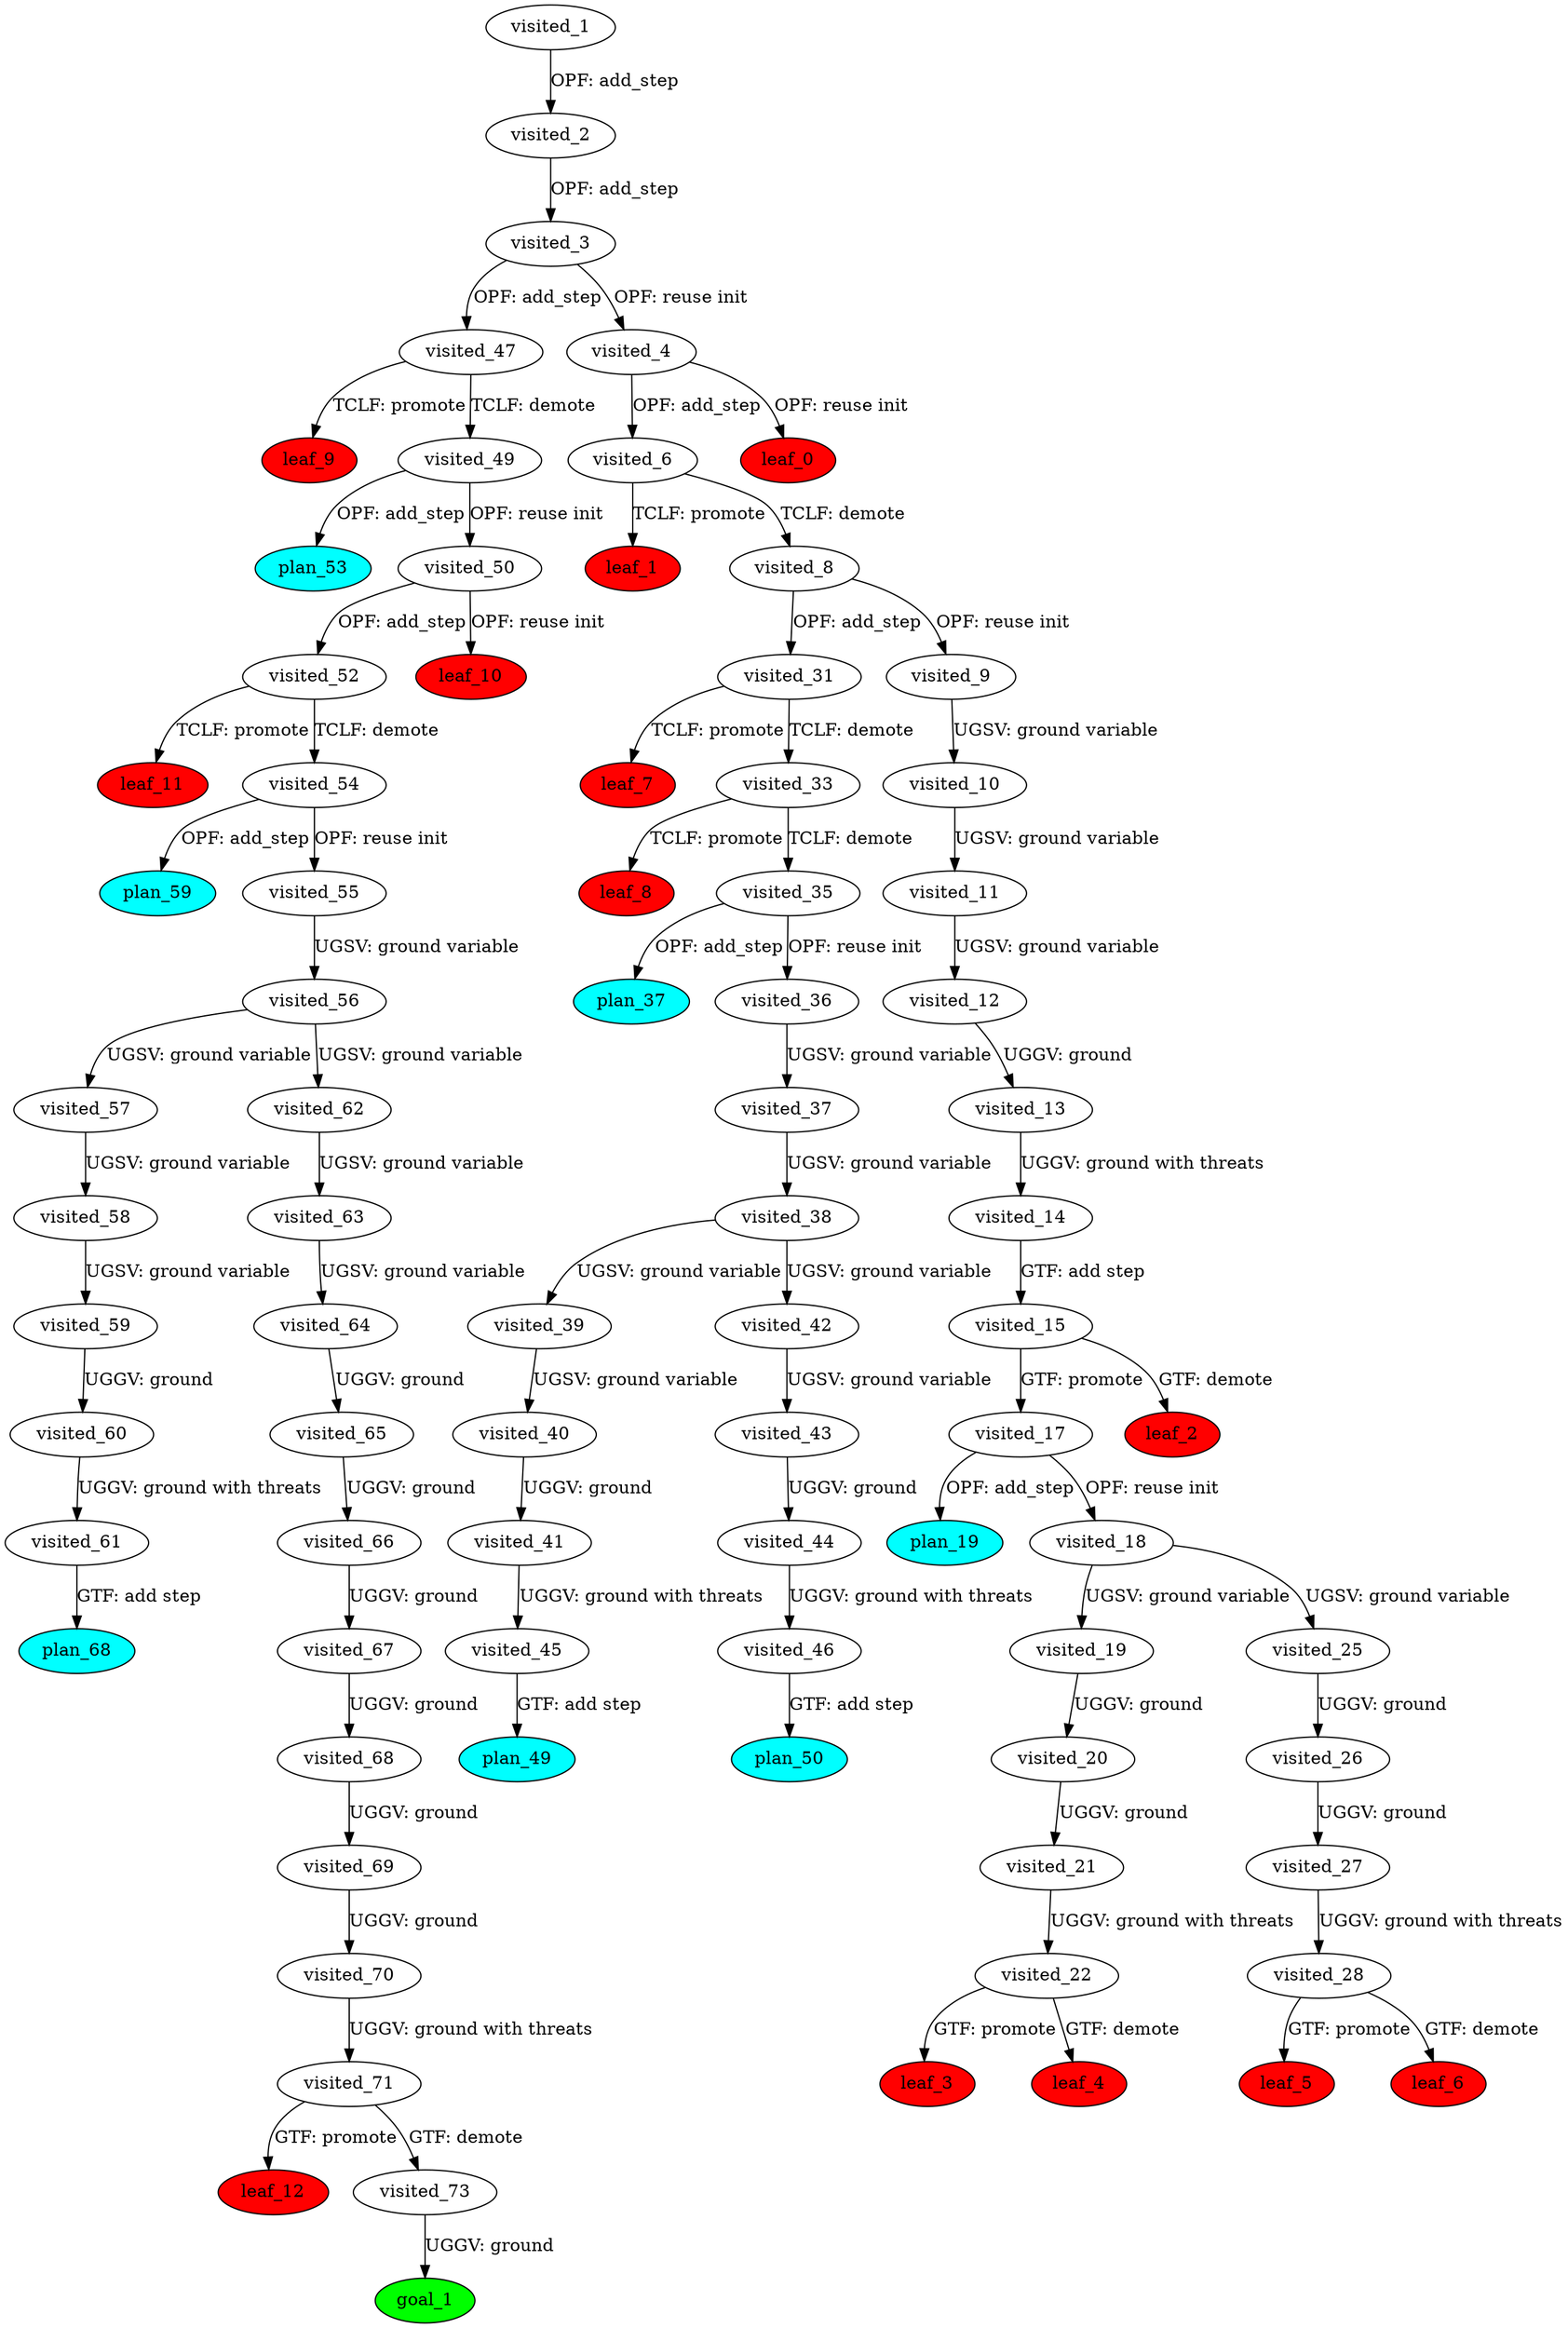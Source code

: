 digraph {
	"750d112e-8164-ceec-64ab-851bf1fac6e7" [label=plan_0 fillcolor=cyan style=filled]
	"750d112e-8164-ceec-64ab-851bf1fac6e7" [label=visited_1 fillcolor=white style=filled]
	"901bcdef-b56f-f8ce-7d66-971e88476c56" [label=plan_1 fillcolor=cyan style=filled]
	"750d112e-8164-ceec-64ab-851bf1fac6e7" -> "901bcdef-b56f-f8ce-7d66-971e88476c56" [label="OPF: add_step"]
	"901bcdef-b56f-f8ce-7d66-971e88476c56" [label=visited_2 fillcolor=white style=filled]
	"86341718-2ba6-adb3-7afe-b1149561c813" [label=plan_2 fillcolor=cyan style=filled]
	"901bcdef-b56f-f8ce-7d66-971e88476c56" -> "86341718-2ba6-adb3-7afe-b1149561c813" [label="OPF: add_step"]
	"86341718-2ba6-adb3-7afe-b1149561c813" [label=visited_3 fillcolor=white style=filled]
	"8f964685-3514-5890-84c8-6c4623595fa4" [label=plan_3 fillcolor=cyan style=filled]
	"86341718-2ba6-adb3-7afe-b1149561c813" -> "8f964685-3514-5890-84c8-6c4623595fa4" [label="OPF: add_step"]
	"fb756923-f910-abb3-f105-32523990e2c9" [label=plan_4 fillcolor=cyan style=filled]
	"86341718-2ba6-adb3-7afe-b1149561c813" -> "fb756923-f910-abb3-f105-32523990e2c9" [label="OPF: reuse init"]
	"fb756923-f910-abb3-f105-32523990e2c9" [label=visited_4 fillcolor=white style=filled]
	"b4746349-49fc-2cd8-c56b-ad4c4c3077c4" [label=plan_5 fillcolor=cyan style=filled]
	"fb756923-f910-abb3-f105-32523990e2c9" -> "b4746349-49fc-2cd8-c56b-ad4c4c3077c4" [label="OPF: add_step"]
	"ec8be537-58ab-4778-143b-45e3b6d1f6bb" [label=plan_6 fillcolor=cyan style=filled]
	"fb756923-f910-abb3-f105-32523990e2c9" -> "ec8be537-58ab-4778-143b-45e3b6d1f6bb" [label="OPF: reuse init"]
	"ec8be537-58ab-4778-143b-45e3b6d1f6bb" [label=visited_5 fillcolor=white style=filled]
	"ec8be537-58ab-4778-143b-45e3b6d1f6bb" [label=leaf_0 fillcolor=red style=filled]
	"b4746349-49fc-2cd8-c56b-ad4c4c3077c4" [label=visited_6 fillcolor=white style=filled]
	"8fe069b6-eeda-a802-4568-f42689e03e22" [label=plan_7 fillcolor=cyan style=filled]
	"b4746349-49fc-2cd8-c56b-ad4c4c3077c4" -> "8fe069b6-eeda-a802-4568-f42689e03e22" [label="TCLF: promote"]
	"1bf645f6-2324-5211-4588-fc1bb2384849" [label=plan_8 fillcolor=cyan style=filled]
	"b4746349-49fc-2cd8-c56b-ad4c4c3077c4" -> "1bf645f6-2324-5211-4588-fc1bb2384849" [label="TCLF: demote"]
	"8fe069b6-eeda-a802-4568-f42689e03e22" [label=visited_7 fillcolor=white style=filled]
	"8fe069b6-eeda-a802-4568-f42689e03e22" [label=leaf_1 fillcolor=red style=filled]
	"1bf645f6-2324-5211-4588-fc1bb2384849" [label=visited_8 fillcolor=white style=filled]
	"3d4196fe-963a-8617-bdab-07e79d9d028e" [label=plan_9 fillcolor=cyan style=filled]
	"1bf645f6-2324-5211-4588-fc1bb2384849" -> "3d4196fe-963a-8617-bdab-07e79d9d028e" [label="OPF: add_step"]
	"4988e418-f6c3-1218-c183-6315330f8be1" [label=plan_10 fillcolor=cyan style=filled]
	"1bf645f6-2324-5211-4588-fc1bb2384849" -> "4988e418-f6c3-1218-c183-6315330f8be1" [label="OPF: reuse init"]
	"4988e418-f6c3-1218-c183-6315330f8be1" [label=visited_9 fillcolor=white style=filled]
	"0f25477d-a559-90e7-4910-fade52380bf2" [label=plan_11 fillcolor=cyan style=filled]
	"4988e418-f6c3-1218-c183-6315330f8be1" -> "0f25477d-a559-90e7-4910-fade52380bf2" [label="UGSV: ground variable"]
	"0f25477d-a559-90e7-4910-fade52380bf2" [label=visited_10 fillcolor=white style=filled]
	"bd1a8f4b-88ff-bd40-3b72-c86d92fa675f" [label=plan_12 fillcolor=cyan style=filled]
	"0f25477d-a559-90e7-4910-fade52380bf2" -> "bd1a8f4b-88ff-bd40-3b72-c86d92fa675f" [label="UGSV: ground variable"]
	"bd1a8f4b-88ff-bd40-3b72-c86d92fa675f" [label=visited_11 fillcolor=white style=filled]
	"ef158d5b-2d00-7d05-d66d-4627e1dace6a" [label=plan_13 fillcolor=cyan style=filled]
	"bd1a8f4b-88ff-bd40-3b72-c86d92fa675f" -> "ef158d5b-2d00-7d05-d66d-4627e1dace6a" [label="UGSV: ground variable"]
	"ef158d5b-2d00-7d05-d66d-4627e1dace6a" [label=visited_12 fillcolor=white style=filled]
	"d61169a1-ff46-a6bf-094d-916deb6d2fed" [label=plan_14 fillcolor=cyan style=filled]
	"ef158d5b-2d00-7d05-d66d-4627e1dace6a" -> "d61169a1-ff46-a6bf-094d-916deb6d2fed" [label="UGGV: ground"]
	"d61169a1-ff46-a6bf-094d-916deb6d2fed" [label=visited_13 fillcolor=white style=filled]
	"df4e713e-f64e-3dfc-bfbe-ac7aefc59738" [label=plan_15 fillcolor=cyan style=filled]
	"d61169a1-ff46-a6bf-094d-916deb6d2fed" -> "df4e713e-f64e-3dfc-bfbe-ac7aefc59738" [label="UGGV: ground with threats"]
	"df4e713e-f64e-3dfc-bfbe-ac7aefc59738" [label=visited_14 fillcolor=white style=filled]
	"0997623a-e072-3d96-4a1a-81f5ed10f004" [label=plan_16 fillcolor=cyan style=filled]
	"df4e713e-f64e-3dfc-bfbe-ac7aefc59738" -> "0997623a-e072-3d96-4a1a-81f5ed10f004" [label="GTF: add step"]
	"0997623a-e072-3d96-4a1a-81f5ed10f004" [label=visited_15 fillcolor=white style=filled]
	"b7f60cdf-41dc-1c60-a5f6-0735757b6b29" [label=plan_17 fillcolor=cyan style=filled]
	"0997623a-e072-3d96-4a1a-81f5ed10f004" -> "b7f60cdf-41dc-1c60-a5f6-0735757b6b29" [label="GTF: promote"]
	"564cfbd2-bc92-fd81-039b-058c2faabe0b" [label=plan_18 fillcolor=cyan style=filled]
	"0997623a-e072-3d96-4a1a-81f5ed10f004" -> "564cfbd2-bc92-fd81-039b-058c2faabe0b" [label="GTF: demote"]
	"564cfbd2-bc92-fd81-039b-058c2faabe0b" [label=visited_16 fillcolor=white style=filled]
	"564cfbd2-bc92-fd81-039b-058c2faabe0b" [label=leaf_2 fillcolor=red style=filled]
	"b7f60cdf-41dc-1c60-a5f6-0735757b6b29" [label=visited_17 fillcolor=white style=filled]
	"aca58d95-915a-1c30-4b86-b5a1ca6fbff8" [label=plan_19 fillcolor=cyan style=filled]
	"b7f60cdf-41dc-1c60-a5f6-0735757b6b29" -> "aca58d95-915a-1c30-4b86-b5a1ca6fbff8" [label="OPF: add_step"]
	"5c0b9b10-a757-cb10-42f5-25b902ed73ce" [label=plan_20 fillcolor=cyan style=filled]
	"b7f60cdf-41dc-1c60-a5f6-0735757b6b29" -> "5c0b9b10-a757-cb10-42f5-25b902ed73ce" [label="OPF: reuse init"]
	"5c0b9b10-a757-cb10-42f5-25b902ed73ce" [label=visited_18 fillcolor=white style=filled]
	"aaf407f7-0fe7-6149-3c7e-5368b1594847" [label=plan_21 fillcolor=cyan style=filled]
	"5c0b9b10-a757-cb10-42f5-25b902ed73ce" -> "aaf407f7-0fe7-6149-3c7e-5368b1594847" [label="UGSV: ground variable"]
	"28e333b6-4e8a-dc4b-7724-20411e43fbd2" [label=plan_22 fillcolor=cyan style=filled]
	"5c0b9b10-a757-cb10-42f5-25b902ed73ce" -> "28e333b6-4e8a-dc4b-7724-20411e43fbd2" [label="UGSV: ground variable"]
	"aaf407f7-0fe7-6149-3c7e-5368b1594847" [label=visited_19 fillcolor=white style=filled]
	"ec50ace4-80a5-2e65-afa2-855967c96204" [label=plan_23 fillcolor=cyan style=filled]
	"aaf407f7-0fe7-6149-3c7e-5368b1594847" -> "ec50ace4-80a5-2e65-afa2-855967c96204" [label="UGGV: ground"]
	"ec50ace4-80a5-2e65-afa2-855967c96204" [label=visited_20 fillcolor=white style=filled]
	"c5144d98-b41c-504f-e346-f415e5267a2b" [label=plan_24 fillcolor=cyan style=filled]
	"ec50ace4-80a5-2e65-afa2-855967c96204" -> "c5144d98-b41c-504f-e346-f415e5267a2b" [label="UGGV: ground"]
	"c5144d98-b41c-504f-e346-f415e5267a2b" [label=visited_21 fillcolor=white style=filled]
	"5e175b66-4b87-959f-f0cd-7f05ea87855e" [label=plan_25 fillcolor=cyan style=filled]
	"c5144d98-b41c-504f-e346-f415e5267a2b" -> "5e175b66-4b87-959f-f0cd-7f05ea87855e" [label="UGGV: ground with threats"]
	"5e175b66-4b87-959f-f0cd-7f05ea87855e" [label=visited_22 fillcolor=white style=filled]
	"f5159494-3818-cfd3-3889-936a9d5817e8" [label=plan_26 fillcolor=cyan style=filled]
	"5e175b66-4b87-959f-f0cd-7f05ea87855e" -> "f5159494-3818-cfd3-3889-936a9d5817e8" [label="GTF: promote"]
	"74797b61-2737-2b52-7a6a-210722319050" [label=plan_27 fillcolor=cyan style=filled]
	"5e175b66-4b87-959f-f0cd-7f05ea87855e" -> "74797b61-2737-2b52-7a6a-210722319050" [label="GTF: demote"]
	"f5159494-3818-cfd3-3889-936a9d5817e8" [label=visited_23 fillcolor=white style=filled]
	"f5159494-3818-cfd3-3889-936a9d5817e8" [label=leaf_3 fillcolor=red style=filled]
	"74797b61-2737-2b52-7a6a-210722319050" [label=visited_24 fillcolor=white style=filled]
	"74797b61-2737-2b52-7a6a-210722319050" [label=leaf_4 fillcolor=red style=filled]
	"28e333b6-4e8a-dc4b-7724-20411e43fbd2" [label=visited_25 fillcolor=white style=filled]
	"5fa5e0aa-9b11-b530-fd24-7c11bf6b8cdf" [label=plan_28 fillcolor=cyan style=filled]
	"28e333b6-4e8a-dc4b-7724-20411e43fbd2" -> "5fa5e0aa-9b11-b530-fd24-7c11bf6b8cdf" [label="UGGV: ground"]
	"5fa5e0aa-9b11-b530-fd24-7c11bf6b8cdf" [label=visited_26 fillcolor=white style=filled]
	"e9ad0e9b-8c9a-a1e9-b3b2-63376a74dbb7" [label=plan_29 fillcolor=cyan style=filled]
	"5fa5e0aa-9b11-b530-fd24-7c11bf6b8cdf" -> "e9ad0e9b-8c9a-a1e9-b3b2-63376a74dbb7" [label="UGGV: ground"]
	"e9ad0e9b-8c9a-a1e9-b3b2-63376a74dbb7" [label=visited_27 fillcolor=white style=filled]
	"c3093b6e-37e9-d2e2-d35a-c07aaa0217d0" [label=plan_30 fillcolor=cyan style=filled]
	"e9ad0e9b-8c9a-a1e9-b3b2-63376a74dbb7" -> "c3093b6e-37e9-d2e2-d35a-c07aaa0217d0" [label="UGGV: ground with threats"]
	"c3093b6e-37e9-d2e2-d35a-c07aaa0217d0" [label=visited_28 fillcolor=white style=filled]
	"98874bfe-c136-9c65-ae2a-e3413f59e4f2" [label=plan_31 fillcolor=cyan style=filled]
	"c3093b6e-37e9-d2e2-d35a-c07aaa0217d0" -> "98874bfe-c136-9c65-ae2a-e3413f59e4f2" [label="GTF: promote"]
	"86879aa9-14f5-73d0-c991-2032df85c777" [label=plan_32 fillcolor=cyan style=filled]
	"c3093b6e-37e9-d2e2-d35a-c07aaa0217d0" -> "86879aa9-14f5-73d0-c991-2032df85c777" [label="GTF: demote"]
	"98874bfe-c136-9c65-ae2a-e3413f59e4f2" [label=visited_29 fillcolor=white style=filled]
	"98874bfe-c136-9c65-ae2a-e3413f59e4f2" [label=leaf_5 fillcolor=red style=filled]
	"86879aa9-14f5-73d0-c991-2032df85c777" [label=visited_30 fillcolor=white style=filled]
	"86879aa9-14f5-73d0-c991-2032df85c777" [label=leaf_6 fillcolor=red style=filled]
	"3d4196fe-963a-8617-bdab-07e79d9d028e" [label=visited_31 fillcolor=white style=filled]
	"5c9deee0-b42a-0456-8736-5a84725e134d" [label=plan_33 fillcolor=cyan style=filled]
	"3d4196fe-963a-8617-bdab-07e79d9d028e" -> "5c9deee0-b42a-0456-8736-5a84725e134d" [label="TCLF: promote"]
	"1cb9b73a-906d-5c8c-ead0-8c8913fe8a29" [label=plan_34 fillcolor=cyan style=filled]
	"3d4196fe-963a-8617-bdab-07e79d9d028e" -> "1cb9b73a-906d-5c8c-ead0-8c8913fe8a29" [label="TCLF: demote"]
	"5c9deee0-b42a-0456-8736-5a84725e134d" [label=visited_32 fillcolor=white style=filled]
	"5c9deee0-b42a-0456-8736-5a84725e134d" [label=leaf_7 fillcolor=red style=filled]
	"1cb9b73a-906d-5c8c-ead0-8c8913fe8a29" [label=visited_33 fillcolor=white style=filled]
	"e723ada3-8c32-bdb2-d42a-895e0fcf601f" [label=plan_35 fillcolor=cyan style=filled]
	"1cb9b73a-906d-5c8c-ead0-8c8913fe8a29" -> "e723ada3-8c32-bdb2-d42a-895e0fcf601f" [label="TCLF: promote"]
	"89628f6e-929c-93b3-33c0-8bf18167999f" [label=plan_36 fillcolor=cyan style=filled]
	"1cb9b73a-906d-5c8c-ead0-8c8913fe8a29" -> "89628f6e-929c-93b3-33c0-8bf18167999f" [label="TCLF: demote"]
	"e723ada3-8c32-bdb2-d42a-895e0fcf601f" [label=visited_34 fillcolor=white style=filled]
	"e723ada3-8c32-bdb2-d42a-895e0fcf601f" [label=leaf_8 fillcolor=red style=filled]
	"89628f6e-929c-93b3-33c0-8bf18167999f" [label=visited_35 fillcolor=white style=filled]
	"dabf984e-53ff-8461-2a1f-1b61265cb9d9" [label=plan_37 fillcolor=cyan style=filled]
	"89628f6e-929c-93b3-33c0-8bf18167999f" -> "dabf984e-53ff-8461-2a1f-1b61265cb9d9" [label="OPF: add_step"]
	"12b2102d-940c-3503-37c8-6152beed0af9" [label=plan_38 fillcolor=cyan style=filled]
	"89628f6e-929c-93b3-33c0-8bf18167999f" -> "12b2102d-940c-3503-37c8-6152beed0af9" [label="OPF: reuse init"]
	"12b2102d-940c-3503-37c8-6152beed0af9" [label=visited_36 fillcolor=white style=filled]
	"b34c6c73-5833-0b30-6c77-6e950b981ccd" [label=plan_39 fillcolor=cyan style=filled]
	"12b2102d-940c-3503-37c8-6152beed0af9" -> "b34c6c73-5833-0b30-6c77-6e950b981ccd" [label="UGSV: ground variable"]
	"b34c6c73-5833-0b30-6c77-6e950b981ccd" [label=visited_37 fillcolor=white style=filled]
	"fc737d92-11ab-3d11-e4eb-8000ef40d162" [label=plan_40 fillcolor=cyan style=filled]
	"b34c6c73-5833-0b30-6c77-6e950b981ccd" -> "fc737d92-11ab-3d11-e4eb-8000ef40d162" [label="UGSV: ground variable"]
	"fc737d92-11ab-3d11-e4eb-8000ef40d162" [label=visited_38 fillcolor=white style=filled]
	"22ab7752-c4db-5a62-2e13-418d68ab80ea" [label=plan_41 fillcolor=cyan style=filled]
	"fc737d92-11ab-3d11-e4eb-8000ef40d162" -> "22ab7752-c4db-5a62-2e13-418d68ab80ea" [label="UGSV: ground variable"]
	"bab2b77d-fa74-0cc8-a43a-fb7ac40d4874" [label=plan_42 fillcolor=cyan style=filled]
	"fc737d92-11ab-3d11-e4eb-8000ef40d162" -> "bab2b77d-fa74-0cc8-a43a-fb7ac40d4874" [label="UGSV: ground variable"]
	"22ab7752-c4db-5a62-2e13-418d68ab80ea" [label=visited_39 fillcolor=white style=filled]
	"72d35458-61ea-2f30-e42e-707afe2bd987" [label=plan_43 fillcolor=cyan style=filled]
	"22ab7752-c4db-5a62-2e13-418d68ab80ea" -> "72d35458-61ea-2f30-e42e-707afe2bd987" [label="UGSV: ground variable"]
	"72d35458-61ea-2f30-e42e-707afe2bd987" [label=visited_40 fillcolor=white style=filled]
	"60a399d4-e821-e716-eac8-0da1de9f6f5b" [label=plan_44 fillcolor=cyan style=filled]
	"72d35458-61ea-2f30-e42e-707afe2bd987" -> "60a399d4-e821-e716-eac8-0da1de9f6f5b" [label="UGGV: ground"]
	"60a399d4-e821-e716-eac8-0da1de9f6f5b" [label=visited_41 fillcolor=white style=filled]
	"220b9ea9-8a0f-9508-dfe2-c0a0a96b3c42" [label=plan_45 fillcolor=cyan style=filled]
	"60a399d4-e821-e716-eac8-0da1de9f6f5b" -> "220b9ea9-8a0f-9508-dfe2-c0a0a96b3c42" [label="UGGV: ground with threats"]
	"bab2b77d-fa74-0cc8-a43a-fb7ac40d4874" [label=visited_42 fillcolor=white style=filled]
	"649f7d88-8989-c5ab-fe2b-34d82db0728d" [label=plan_46 fillcolor=cyan style=filled]
	"bab2b77d-fa74-0cc8-a43a-fb7ac40d4874" -> "649f7d88-8989-c5ab-fe2b-34d82db0728d" [label="UGSV: ground variable"]
	"649f7d88-8989-c5ab-fe2b-34d82db0728d" [label=visited_43 fillcolor=white style=filled]
	"fa8dae42-ba54-e920-2099-d18087623997" [label=plan_47 fillcolor=cyan style=filled]
	"649f7d88-8989-c5ab-fe2b-34d82db0728d" -> "fa8dae42-ba54-e920-2099-d18087623997" [label="UGGV: ground"]
	"fa8dae42-ba54-e920-2099-d18087623997" [label=visited_44 fillcolor=white style=filled]
	"76876c62-4c61-845e-fa7e-5d9405d1fb63" [label=plan_48 fillcolor=cyan style=filled]
	"fa8dae42-ba54-e920-2099-d18087623997" -> "76876c62-4c61-845e-fa7e-5d9405d1fb63" [label="UGGV: ground with threats"]
	"220b9ea9-8a0f-9508-dfe2-c0a0a96b3c42" [label=visited_45 fillcolor=white style=filled]
	"6c93a791-8b60-c511-b816-8aebac6a7c85" [label=plan_49 fillcolor=cyan style=filled]
	"220b9ea9-8a0f-9508-dfe2-c0a0a96b3c42" -> "6c93a791-8b60-c511-b816-8aebac6a7c85" [label="GTF: add step"]
	"76876c62-4c61-845e-fa7e-5d9405d1fb63" [label=visited_46 fillcolor=white style=filled]
	"7249f62c-0898-7462-980c-b95c19d45deb" [label=plan_50 fillcolor=cyan style=filled]
	"76876c62-4c61-845e-fa7e-5d9405d1fb63" -> "7249f62c-0898-7462-980c-b95c19d45deb" [label="GTF: add step"]
	"8f964685-3514-5890-84c8-6c4623595fa4" [label=visited_47 fillcolor=white style=filled]
	"d18183d1-ac2b-0cfc-c5c5-1060991121e7" [label=plan_51 fillcolor=cyan style=filled]
	"8f964685-3514-5890-84c8-6c4623595fa4" -> "d18183d1-ac2b-0cfc-c5c5-1060991121e7" [label="TCLF: promote"]
	"e0527739-4d40-6f1b-3ca5-be2952171bf3" [label=plan_52 fillcolor=cyan style=filled]
	"8f964685-3514-5890-84c8-6c4623595fa4" -> "e0527739-4d40-6f1b-3ca5-be2952171bf3" [label="TCLF: demote"]
	"d18183d1-ac2b-0cfc-c5c5-1060991121e7" [label=visited_48 fillcolor=white style=filled]
	"d18183d1-ac2b-0cfc-c5c5-1060991121e7" [label=leaf_9 fillcolor=red style=filled]
	"e0527739-4d40-6f1b-3ca5-be2952171bf3" [label=visited_49 fillcolor=white style=filled]
	"8570b59f-a903-ae67-fc56-8b5324acb722" [label=plan_53 fillcolor=cyan style=filled]
	"e0527739-4d40-6f1b-3ca5-be2952171bf3" -> "8570b59f-a903-ae67-fc56-8b5324acb722" [label="OPF: add_step"]
	"89b5aab0-c121-69db-2f12-b150605fb1eb" [label=plan_54 fillcolor=cyan style=filled]
	"e0527739-4d40-6f1b-3ca5-be2952171bf3" -> "89b5aab0-c121-69db-2f12-b150605fb1eb" [label="OPF: reuse init"]
	"89b5aab0-c121-69db-2f12-b150605fb1eb" [label=visited_50 fillcolor=white style=filled]
	"39b02e2a-d96e-684f-3db0-174e7938878a" [label=plan_55 fillcolor=cyan style=filled]
	"89b5aab0-c121-69db-2f12-b150605fb1eb" -> "39b02e2a-d96e-684f-3db0-174e7938878a" [label="OPF: add_step"]
	"12a1fe7d-dfa5-9722-0a1f-c9df9a591974" [label=plan_56 fillcolor=cyan style=filled]
	"89b5aab0-c121-69db-2f12-b150605fb1eb" -> "12a1fe7d-dfa5-9722-0a1f-c9df9a591974" [label="OPF: reuse init"]
	"12a1fe7d-dfa5-9722-0a1f-c9df9a591974" [label=visited_51 fillcolor=white style=filled]
	"12a1fe7d-dfa5-9722-0a1f-c9df9a591974" [label=leaf_10 fillcolor=red style=filled]
	"39b02e2a-d96e-684f-3db0-174e7938878a" [label=visited_52 fillcolor=white style=filled]
	"e8334da5-de95-d695-3579-c1437ab99428" [label=plan_57 fillcolor=cyan style=filled]
	"39b02e2a-d96e-684f-3db0-174e7938878a" -> "e8334da5-de95-d695-3579-c1437ab99428" [label="TCLF: promote"]
	"e8b3d763-f4ff-3f3a-4d9d-baeb553d2625" [label=plan_58 fillcolor=cyan style=filled]
	"39b02e2a-d96e-684f-3db0-174e7938878a" -> "e8b3d763-f4ff-3f3a-4d9d-baeb553d2625" [label="TCLF: demote"]
	"e8334da5-de95-d695-3579-c1437ab99428" [label=visited_53 fillcolor=white style=filled]
	"e8334da5-de95-d695-3579-c1437ab99428" [label=leaf_11 fillcolor=red style=filled]
	"e8b3d763-f4ff-3f3a-4d9d-baeb553d2625" [label=visited_54 fillcolor=white style=filled]
	"30a5648e-efe9-b3d0-3639-08bf03ece8ff" [label=plan_59 fillcolor=cyan style=filled]
	"e8b3d763-f4ff-3f3a-4d9d-baeb553d2625" -> "30a5648e-efe9-b3d0-3639-08bf03ece8ff" [label="OPF: add_step"]
	"51facefa-d6f8-9f7a-c2fa-1da878308631" [label=plan_60 fillcolor=cyan style=filled]
	"e8b3d763-f4ff-3f3a-4d9d-baeb553d2625" -> "51facefa-d6f8-9f7a-c2fa-1da878308631" [label="OPF: reuse init"]
	"51facefa-d6f8-9f7a-c2fa-1da878308631" [label=visited_55 fillcolor=white style=filled]
	"501ba851-5ee6-8495-3400-29c3ea11905b" [label=plan_61 fillcolor=cyan style=filled]
	"51facefa-d6f8-9f7a-c2fa-1da878308631" -> "501ba851-5ee6-8495-3400-29c3ea11905b" [label="UGSV: ground variable"]
	"501ba851-5ee6-8495-3400-29c3ea11905b" [label=visited_56 fillcolor=white style=filled]
	"0426fcc9-255b-30e2-bdc2-b74b38a56b49" [label=plan_62 fillcolor=cyan style=filled]
	"501ba851-5ee6-8495-3400-29c3ea11905b" -> "0426fcc9-255b-30e2-bdc2-b74b38a56b49" [label="UGSV: ground variable"]
	"95831d58-ef4c-5119-8da5-d39b42c21797" [label=plan_63 fillcolor=cyan style=filled]
	"501ba851-5ee6-8495-3400-29c3ea11905b" -> "95831d58-ef4c-5119-8da5-d39b42c21797" [label="UGSV: ground variable"]
	"0426fcc9-255b-30e2-bdc2-b74b38a56b49" [label=visited_57 fillcolor=white style=filled]
	"4b91b8cb-6ae6-6582-b852-b3cd9442b5e6" [label=plan_64 fillcolor=cyan style=filled]
	"0426fcc9-255b-30e2-bdc2-b74b38a56b49" -> "4b91b8cb-6ae6-6582-b852-b3cd9442b5e6" [label="UGSV: ground variable"]
	"4b91b8cb-6ae6-6582-b852-b3cd9442b5e6" [label=visited_58 fillcolor=white style=filled]
	"f186e47a-a794-6320-8cf6-e8b87fd238c3" [label=plan_65 fillcolor=cyan style=filled]
	"4b91b8cb-6ae6-6582-b852-b3cd9442b5e6" -> "f186e47a-a794-6320-8cf6-e8b87fd238c3" [label="UGSV: ground variable"]
	"f186e47a-a794-6320-8cf6-e8b87fd238c3" [label=visited_59 fillcolor=white style=filled]
	"c36b9a0a-41e0-2a89-566a-9ce7af521b94" [label=plan_66 fillcolor=cyan style=filled]
	"f186e47a-a794-6320-8cf6-e8b87fd238c3" -> "c36b9a0a-41e0-2a89-566a-9ce7af521b94" [label="UGGV: ground"]
	"c36b9a0a-41e0-2a89-566a-9ce7af521b94" [label=visited_60 fillcolor=white style=filled]
	"75f8e3a8-7d97-ac0f-bd56-09c4a4461663" [label=plan_67 fillcolor=cyan style=filled]
	"c36b9a0a-41e0-2a89-566a-9ce7af521b94" -> "75f8e3a8-7d97-ac0f-bd56-09c4a4461663" [label="UGGV: ground with threats"]
	"75f8e3a8-7d97-ac0f-bd56-09c4a4461663" [label=visited_61 fillcolor=white style=filled]
	"5a2837b2-cb83-83f2-bb96-f6022b115c36" [label=plan_68 fillcolor=cyan style=filled]
	"75f8e3a8-7d97-ac0f-bd56-09c4a4461663" -> "5a2837b2-cb83-83f2-bb96-f6022b115c36" [label="GTF: add step"]
	"95831d58-ef4c-5119-8da5-d39b42c21797" [label=visited_62 fillcolor=white style=filled]
	"26a9e100-b509-109b-1166-58ce3b3f3800" [label=plan_69 fillcolor=cyan style=filled]
	"95831d58-ef4c-5119-8da5-d39b42c21797" -> "26a9e100-b509-109b-1166-58ce3b3f3800" [label="UGSV: ground variable"]
	"26a9e100-b509-109b-1166-58ce3b3f3800" [label=visited_63 fillcolor=white style=filled]
	"e9aa144b-9dd4-3675-ef14-5064aab07015" [label=plan_70 fillcolor=cyan style=filled]
	"26a9e100-b509-109b-1166-58ce3b3f3800" -> "e9aa144b-9dd4-3675-ef14-5064aab07015" [label="UGSV: ground variable"]
	"e9aa144b-9dd4-3675-ef14-5064aab07015" [label=visited_64 fillcolor=white style=filled]
	"0406ff44-7ce4-0679-a8c6-dbc07bb3447b" [label=plan_71 fillcolor=cyan style=filled]
	"e9aa144b-9dd4-3675-ef14-5064aab07015" -> "0406ff44-7ce4-0679-a8c6-dbc07bb3447b" [label="UGGV: ground"]
	"0406ff44-7ce4-0679-a8c6-dbc07bb3447b" [label=visited_65 fillcolor=white style=filled]
	"694d7b00-8d38-8327-883f-13c601b158e9" [label=plan_72 fillcolor=cyan style=filled]
	"0406ff44-7ce4-0679-a8c6-dbc07bb3447b" -> "694d7b00-8d38-8327-883f-13c601b158e9" [label="UGGV: ground"]
	"694d7b00-8d38-8327-883f-13c601b158e9" [label=visited_66 fillcolor=white style=filled]
	"b8e19f56-8787-ea21-0448-2a220308aa5e" [label=plan_73 fillcolor=cyan style=filled]
	"694d7b00-8d38-8327-883f-13c601b158e9" -> "b8e19f56-8787-ea21-0448-2a220308aa5e" [label="UGGV: ground"]
	"b8e19f56-8787-ea21-0448-2a220308aa5e" [label=visited_67 fillcolor=white style=filled]
	"49646b96-fa3c-1628-8926-21df465568b7" [label=plan_74 fillcolor=cyan style=filled]
	"b8e19f56-8787-ea21-0448-2a220308aa5e" -> "49646b96-fa3c-1628-8926-21df465568b7" [label="UGGV: ground"]
	"49646b96-fa3c-1628-8926-21df465568b7" [label=visited_68 fillcolor=white style=filled]
	"b2a6e468-d02b-1243-8091-3ac10463750e" [label=plan_75 fillcolor=cyan style=filled]
	"49646b96-fa3c-1628-8926-21df465568b7" -> "b2a6e468-d02b-1243-8091-3ac10463750e" [label="UGGV: ground"]
	"b2a6e468-d02b-1243-8091-3ac10463750e" [label=visited_69 fillcolor=white style=filled]
	"f090f5a0-ce61-0199-6e3a-0ba8ac8d6c7d" [label=plan_76 fillcolor=cyan style=filled]
	"b2a6e468-d02b-1243-8091-3ac10463750e" -> "f090f5a0-ce61-0199-6e3a-0ba8ac8d6c7d" [label="UGGV: ground"]
	"f090f5a0-ce61-0199-6e3a-0ba8ac8d6c7d" [label=visited_70 fillcolor=white style=filled]
	"3db02235-261e-2555-863e-1f2a18a806ef" [label=plan_77 fillcolor=cyan style=filled]
	"f090f5a0-ce61-0199-6e3a-0ba8ac8d6c7d" -> "3db02235-261e-2555-863e-1f2a18a806ef" [label="UGGV: ground with threats"]
	"3db02235-261e-2555-863e-1f2a18a806ef" [label=visited_71 fillcolor=white style=filled]
	"409e7a80-86c5-d1d6-9ea9-f50831227592" [label=plan_78 fillcolor=cyan style=filled]
	"3db02235-261e-2555-863e-1f2a18a806ef" -> "409e7a80-86c5-d1d6-9ea9-f50831227592" [label="GTF: promote"]
	"cb80f288-446f-64dd-5abc-a6e5d0b1e3eb" [label=plan_79 fillcolor=cyan style=filled]
	"3db02235-261e-2555-863e-1f2a18a806ef" -> "cb80f288-446f-64dd-5abc-a6e5d0b1e3eb" [label="GTF: demote"]
	"409e7a80-86c5-d1d6-9ea9-f50831227592" [label=visited_72 fillcolor=white style=filled]
	"409e7a80-86c5-d1d6-9ea9-f50831227592" [label=leaf_12 fillcolor=red style=filled]
	"cb80f288-446f-64dd-5abc-a6e5d0b1e3eb" [label=visited_73 fillcolor=white style=filled]
	"f5948a54-5f80-4eeb-143a-9aff659b0105" [label=plan_80 fillcolor=cyan style=filled]
	"cb80f288-446f-64dd-5abc-a6e5d0b1e3eb" -> "f5948a54-5f80-4eeb-143a-9aff659b0105" [label="UGGV: ground"]
	"f5948a54-5f80-4eeb-143a-9aff659b0105" [label=visited_74 fillcolor=white style=filled]
	"f5948a54-5f80-4eeb-143a-9aff659b0105" [label=goal_1 fillcolor=green style=filled]
}

